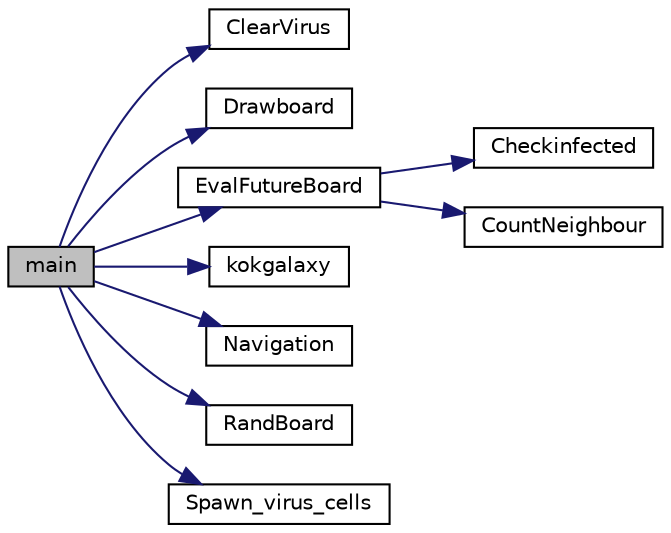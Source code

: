 digraph "main"
{
 // LATEX_PDF_SIZE
  edge [fontname="Helvetica",fontsize="10",labelfontname="Helvetica",labelfontsize="10"];
  node [fontname="Helvetica",fontsize="10",shape=record];
  rankdir="LR";
  Node1 [label="main",height=0.2,width=0.4,color="black", fillcolor="grey75", style="filled", fontcolor="black",tooltip="Menu."];
  Node1 -> Node2 [color="midnightblue",fontsize="10",style="solid",fontname="Helvetica"];
  Node2 [label="ClearVirus",height=0.2,width=0.4,color="black", fillcolor="white", style="filled",URL="$main_8h.html#ac4fda42085e1d5ef20ea6df0ba3ef073",tooltip=" "];
  Node1 -> Node3 [color="midnightblue",fontsize="10",style="solid",fontname="Helvetica"];
  Node3 [label="Drawboard",height=0.2,width=0.4,color="black", fillcolor="white", style="filled",URL="$main_8h.html#a5e8b0ed42c6261475451afc16309cb51",tooltip=" "];
  Node1 -> Node4 [color="midnightblue",fontsize="10",style="solid",fontname="Helvetica"];
  Node4 [label="EvalFutureBoard",height=0.2,width=0.4,color="black", fillcolor="white", style="filled",URL="$main_8h.html#aaa9ae83374dca5a69ed6b113a513d895",tooltip=" "];
  Node4 -> Node5 [color="midnightblue",fontsize="10",style="solid",fontname="Helvetica"];
  Node5 [label="Checkinfected",height=0.2,width=0.4,color="black", fillcolor="white", style="filled",URL="$main_8h.html#a8ee02d88bdab2e975ec6823743ff5220",tooltip="Chech neighbour cells if there is infected(num 2)"];
  Node4 -> Node6 [color="midnightblue",fontsize="10",style="solid",fontname="Helvetica"];
  Node6 [label="CountNeighbour",height=0.2,width=0.4,color="black", fillcolor="white", style="filled",URL="$main_8h.html#ac01f727eb0a8c5587522f7e6f486ddf2",tooltip=" "];
  Node1 -> Node7 [color="midnightblue",fontsize="10",style="solid",fontname="Helvetica"];
  Node7 [label="kokgalaxy",height=0.2,width=0.4,color="black", fillcolor="white", style="filled",URL="$main_8h.html#a81226711cf5f0535497a973e41d3acbd",tooltip=" "];
  Node1 -> Node8 [color="midnightblue",fontsize="10",style="solid",fontname="Helvetica"];
  Node8 [label="Navigation",height=0.2,width=0.4,color="black", fillcolor="white", style="filled",URL="$main_8h.html#abe11cf53ebb70032db7576b97512fb03",tooltip=" "];
  Node1 -> Node9 [color="midnightblue",fontsize="10",style="solid",fontname="Helvetica"];
  Node9 [label="RandBoard",height=0.2,width=0.4,color="black", fillcolor="white", style="filled",URL="$main_8h.html#abcc04144a91aebe8feb8b4bee6005be2",tooltip=" "];
  Node1 -> Node10 [color="midnightblue",fontsize="10",style="solid",fontname="Helvetica"];
  Node10 [label="Spawn_virus_cells",height=0.2,width=0.4,color="black", fillcolor="white", style="filled",URL="$main_8h.html#a371bcccbed0b7da136b0d4081ba895a7",tooltip=" "];
}
